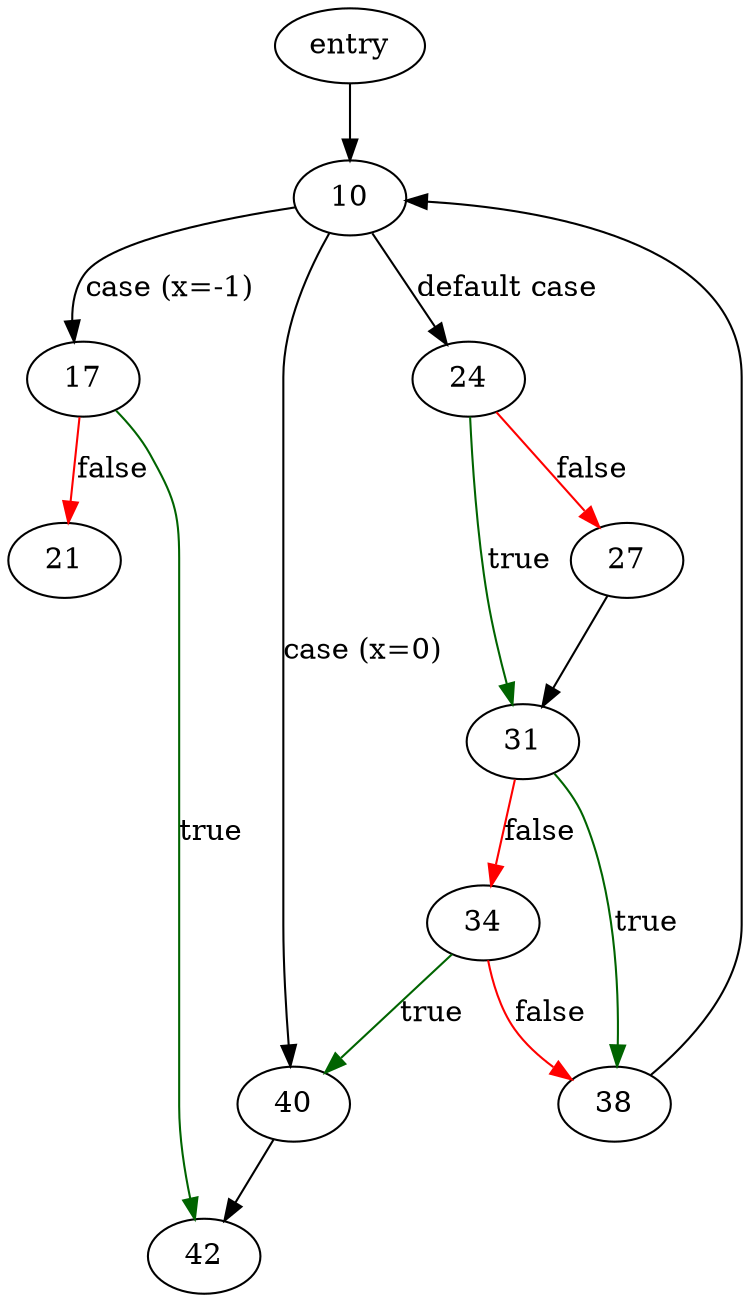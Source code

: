 digraph "dump_remainder" {
	// Node definitions.
	4 [label=entry];
	10;
	17;
	21;
	24;
	27;
	31;
	34;
	38;
	40;
	42;

	// Edge definitions.
	4 -> 10;
	10 -> 17 [label="case (x=-1)"];
	10 -> 24 [label="default case"];
	10 -> 40 [label="case (x=0)"];
	17 -> 21 [
		color=red
		label=false
	];
	17 -> 42 [
		color=darkgreen
		label=true
	];
	24 -> 27 [
		color=red
		label=false
	];
	24 -> 31 [
		color=darkgreen
		label=true
	];
	27 -> 31;
	31 -> 34 [
		color=red
		label=false
	];
	31 -> 38 [
		color=darkgreen
		label=true
	];
	34 -> 38 [
		color=red
		label=false
	];
	34 -> 40 [
		color=darkgreen
		label=true
	];
	38 -> 10;
	40 -> 42;
}